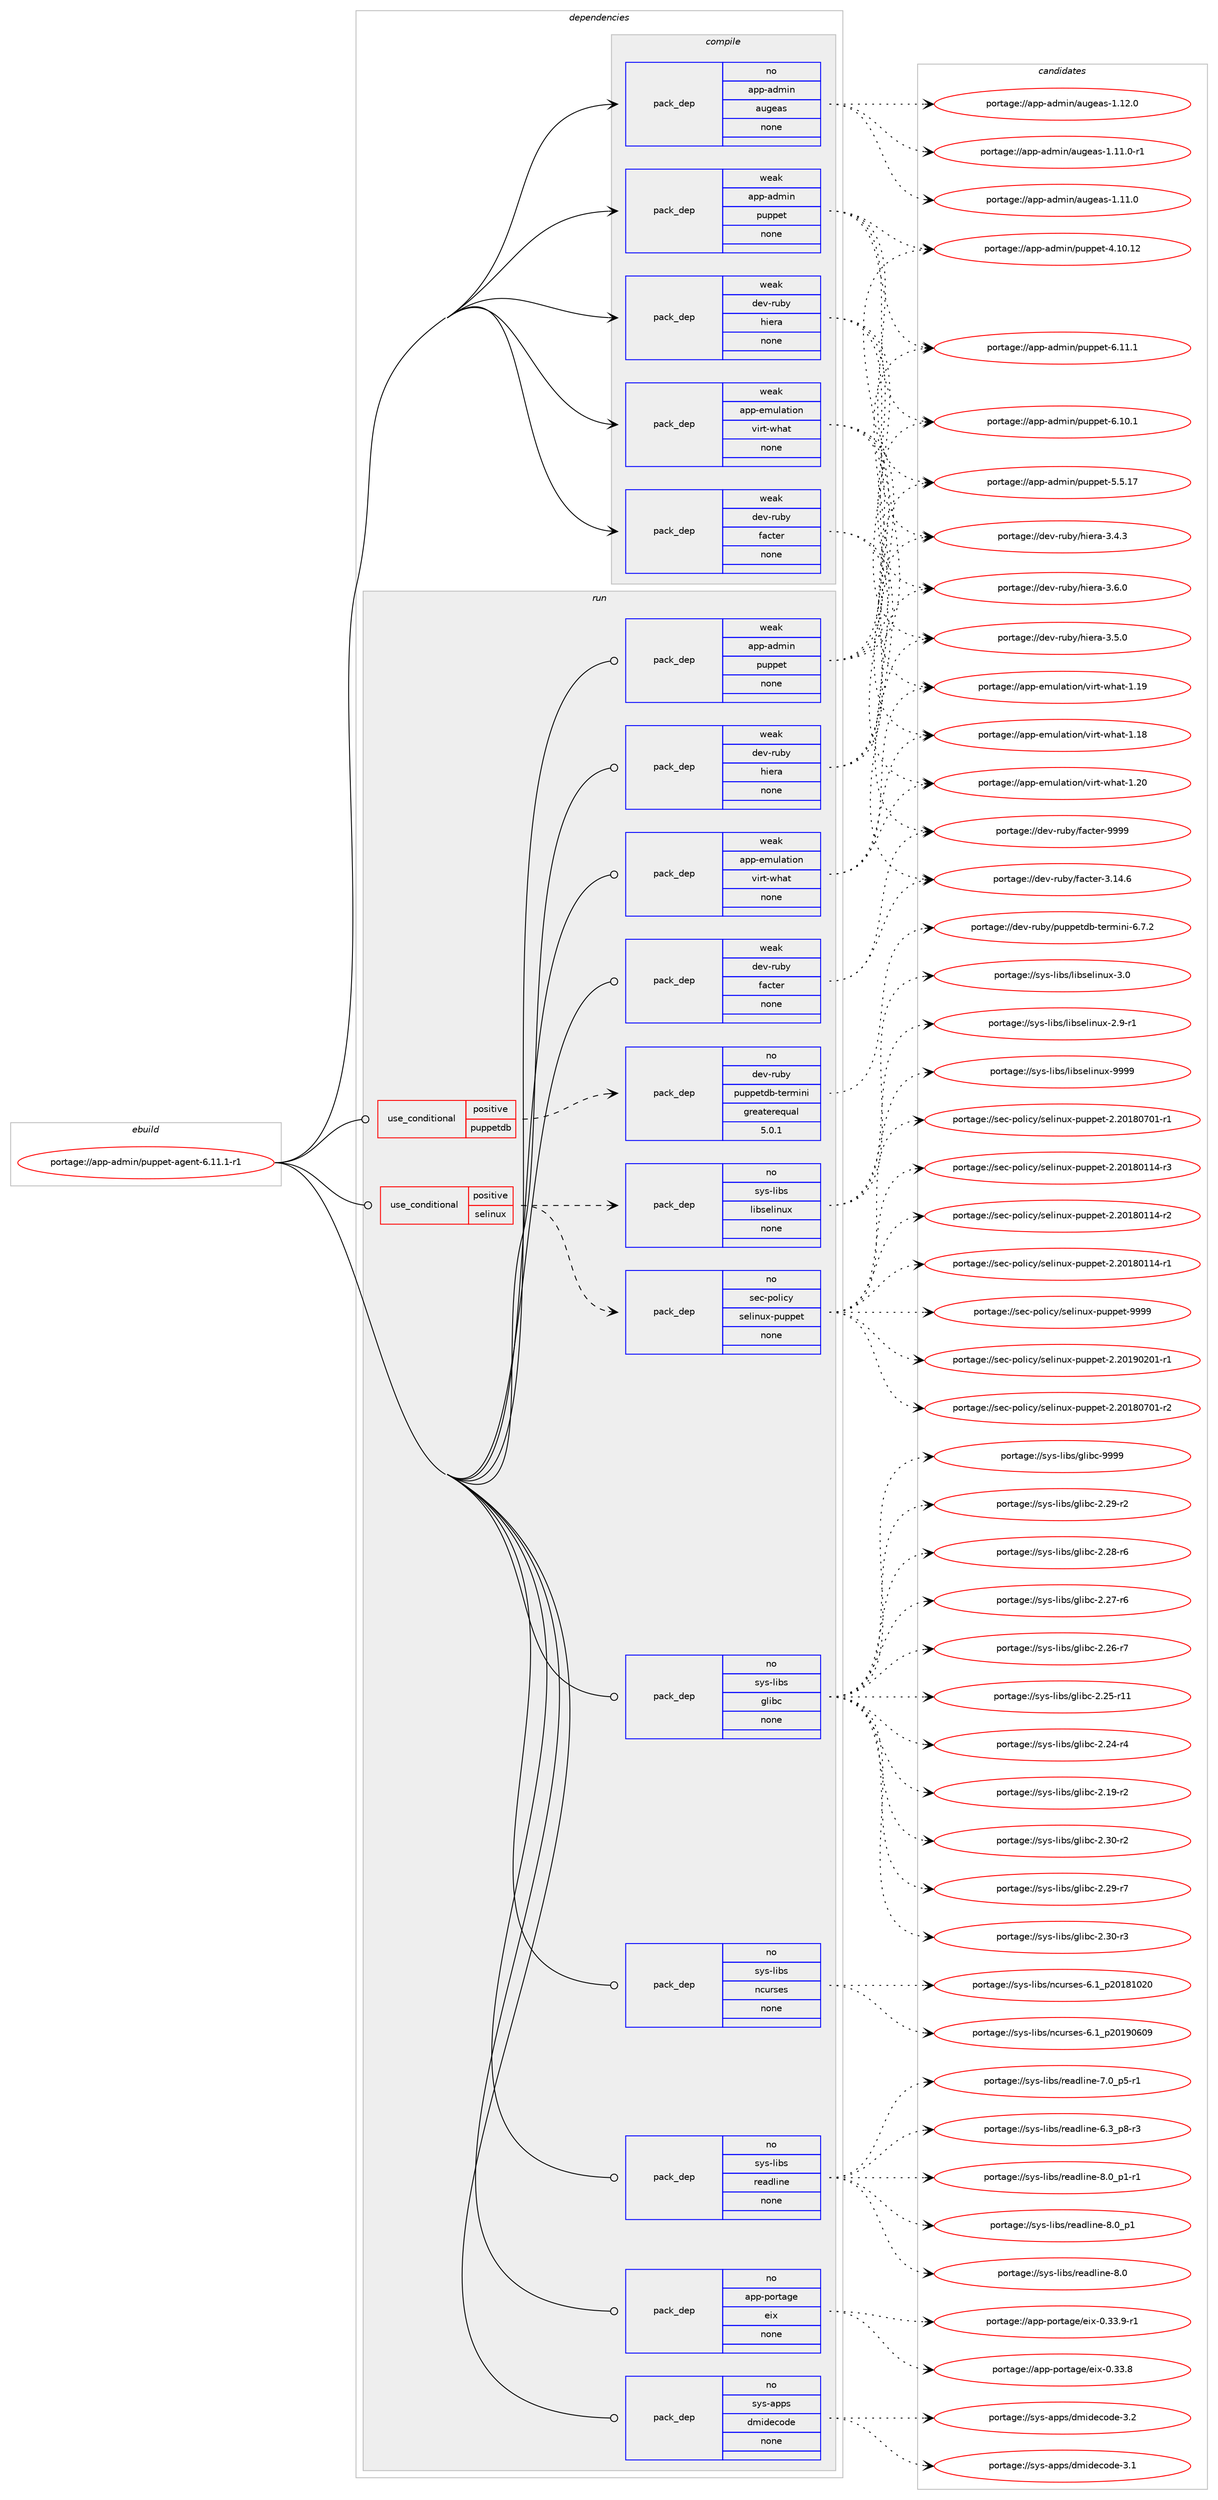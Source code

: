 digraph prolog {

# *************
# Graph options
# *************

newrank=true;
concentrate=true;
compound=true;
graph [rankdir=LR,fontname=Helvetica,fontsize=10,ranksep=1.5];#, ranksep=2.5, nodesep=0.2];
edge  [arrowhead=vee];
node  [fontname=Helvetica,fontsize=10];

# **********
# The ebuild
# **********

subgraph cluster_leftcol {
color=gray;
label=<<i>ebuild</i>>;
id [label="portage://app-admin/puppet-agent-6.11.1-r1", color=red, width=4, href="../app-admin/puppet-agent-6.11.1-r1.svg"];
}

# ****************
# The dependencies
# ****************

subgraph cluster_midcol {
color=gray;
label=<<i>dependencies</i>>;
subgraph cluster_compile {
fillcolor="#eeeeee";
style=filled;
label=<<i>compile</i>>;
subgraph pack490343 {
dependency653604 [label=<<TABLE BORDER="0" CELLBORDER="1" CELLSPACING="0" CELLPADDING="4" WIDTH="220"><TR><TD ROWSPAN="6" CELLPADDING="30">pack_dep</TD></TR><TR><TD WIDTH="110">no</TD></TR><TR><TD>app-admin</TD></TR><TR><TD>augeas</TD></TR><TR><TD>none</TD></TR><TR><TD></TD></TR></TABLE>>, shape=none, color=blue];
}
id:e -> dependency653604:w [weight=20,style="solid",arrowhead="vee"];
subgraph pack490344 {
dependency653605 [label=<<TABLE BORDER="0" CELLBORDER="1" CELLSPACING="0" CELLPADDING="4" WIDTH="220"><TR><TD ROWSPAN="6" CELLPADDING="30">pack_dep</TD></TR><TR><TD WIDTH="110">weak</TD></TR><TR><TD>app-admin</TD></TR><TR><TD>puppet</TD></TR><TR><TD>none</TD></TR><TR><TD></TD></TR></TABLE>>, shape=none, color=blue];
}
id:e -> dependency653605:w [weight=20,style="solid",arrowhead="vee"];
subgraph pack490345 {
dependency653606 [label=<<TABLE BORDER="0" CELLBORDER="1" CELLSPACING="0" CELLPADDING="4" WIDTH="220"><TR><TD ROWSPAN="6" CELLPADDING="30">pack_dep</TD></TR><TR><TD WIDTH="110">weak</TD></TR><TR><TD>app-emulation</TD></TR><TR><TD>virt-what</TD></TR><TR><TD>none</TD></TR><TR><TD></TD></TR></TABLE>>, shape=none, color=blue];
}
id:e -> dependency653606:w [weight=20,style="solid",arrowhead="vee"];
subgraph pack490346 {
dependency653607 [label=<<TABLE BORDER="0" CELLBORDER="1" CELLSPACING="0" CELLPADDING="4" WIDTH="220"><TR><TD ROWSPAN="6" CELLPADDING="30">pack_dep</TD></TR><TR><TD WIDTH="110">weak</TD></TR><TR><TD>dev-ruby</TD></TR><TR><TD>facter</TD></TR><TR><TD>none</TD></TR><TR><TD></TD></TR></TABLE>>, shape=none, color=blue];
}
id:e -> dependency653607:w [weight=20,style="solid",arrowhead="vee"];
subgraph pack490347 {
dependency653608 [label=<<TABLE BORDER="0" CELLBORDER="1" CELLSPACING="0" CELLPADDING="4" WIDTH="220"><TR><TD ROWSPAN="6" CELLPADDING="30">pack_dep</TD></TR><TR><TD WIDTH="110">weak</TD></TR><TR><TD>dev-ruby</TD></TR><TR><TD>hiera</TD></TR><TR><TD>none</TD></TR><TR><TD></TD></TR></TABLE>>, shape=none, color=blue];
}
id:e -> dependency653608:w [weight=20,style="solid",arrowhead="vee"];
}
subgraph cluster_compileandrun {
fillcolor="#eeeeee";
style=filled;
label=<<i>compile and run</i>>;
}
subgraph cluster_run {
fillcolor="#eeeeee";
style=filled;
label=<<i>run</i>>;
subgraph cond154565 {
dependency653609 [label=<<TABLE BORDER="0" CELLBORDER="1" CELLSPACING="0" CELLPADDING="4"><TR><TD ROWSPAN="3" CELLPADDING="10">use_conditional</TD></TR><TR><TD>positive</TD></TR><TR><TD>puppetdb</TD></TR></TABLE>>, shape=none, color=red];
subgraph pack490348 {
dependency653610 [label=<<TABLE BORDER="0" CELLBORDER="1" CELLSPACING="0" CELLPADDING="4" WIDTH="220"><TR><TD ROWSPAN="6" CELLPADDING="30">pack_dep</TD></TR><TR><TD WIDTH="110">no</TD></TR><TR><TD>dev-ruby</TD></TR><TR><TD>puppetdb-termini</TD></TR><TR><TD>greaterequal</TD></TR><TR><TD>5.0.1</TD></TR></TABLE>>, shape=none, color=blue];
}
dependency653609:e -> dependency653610:w [weight=20,style="dashed",arrowhead="vee"];
}
id:e -> dependency653609:w [weight=20,style="solid",arrowhead="odot"];
subgraph cond154566 {
dependency653611 [label=<<TABLE BORDER="0" CELLBORDER="1" CELLSPACING="0" CELLPADDING="4"><TR><TD ROWSPAN="3" CELLPADDING="10">use_conditional</TD></TR><TR><TD>positive</TD></TR><TR><TD>selinux</TD></TR></TABLE>>, shape=none, color=red];
subgraph pack490349 {
dependency653612 [label=<<TABLE BORDER="0" CELLBORDER="1" CELLSPACING="0" CELLPADDING="4" WIDTH="220"><TR><TD ROWSPAN="6" CELLPADDING="30">pack_dep</TD></TR><TR><TD WIDTH="110">no</TD></TR><TR><TD>sys-libs</TD></TR><TR><TD>libselinux</TD></TR><TR><TD>none</TD></TR><TR><TD></TD></TR></TABLE>>, shape=none, color=blue];
}
dependency653611:e -> dependency653612:w [weight=20,style="dashed",arrowhead="vee"];
subgraph pack490350 {
dependency653613 [label=<<TABLE BORDER="0" CELLBORDER="1" CELLSPACING="0" CELLPADDING="4" WIDTH="220"><TR><TD ROWSPAN="6" CELLPADDING="30">pack_dep</TD></TR><TR><TD WIDTH="110">no</TD></TR><TR><TD>sec-policy</TD></TR><TR><TD>selinux-puppet</TD></TR><TR><TD>none</TD></TR><TR><TD></TD></TR></TABLE>>, shape=none, color=blue];
}
dependency653611:e -> dependency653613:w [weight=20,style="dashed",arrowhead="vee"];
}
id:e -> dependency653611:w [weight=20,style="solid",arrowhead="odot"];
subgraph pack490351 {
dependency653614 [label=<<TABLE BORDER="0" CELLBORDER="1" CELLSPACING="0" CELLPADDING="4" WIDTH="220"><TR><TD ROWSPAN="6" CELLPADDING="30">pack_dep</TD></TR><TR><TD WIDTH="110">no</TD></TR><TR><TD>app-portage</TD></TR><TR><TD>eix</TD></TR><TR><TD>none</TD></TR><TR><TD></TD></TR></TABLE>>, shape=none, color=blue];
}
id:e -> dependency653614:w [weight=20,style="solid",arrowhead="odot"];
subgraph pack490352 {
dependency653615 [label=<<TABLE BORDER="0" CELLBORDER="1" CELLSPACING="0" CELLPADDING="4" WIDTH="220"><TR><TD ROWSPAN="6" CELLPADDING="30">pack_dep</TD></TR><TR><TD WIDTH="110">no</TD></TR><TR><TD>sys-apps</TD></TR><TR><TD>dmidecode</TD></TR><TR><TD>none</TD></TR><TR><TD></TD></TR></TABLE>>, shape=none, color=blue];
}
id:e -> dependency653615:w [weight=20,style="solid",arrowhead="odot"];
subgraph pack490353 {
dependency653616 [label=<<TABLE BORDER="0" CELLBORDER="1" CELLSPACING="0" CELLPADDING="4" WIDTH="220"><TR><TD ROWSPAN="6" CELLPADDING="30">pack_dep</TD></TR><TR><TD WIDTH="110">no</TD></TR><TR><TD>sys-libs</TD></TR><TR><TD>glibc</TD></TR><TR><TD>none</TD></TR><TR><TD></TD></TR></TABLE>>, shape=none, color=blue];
}
id:e -> dependency653616:w [weight=20,style="solid",arrowhead="odot"];
subgraph pack490354 {
dependency653617 [label=<<TABLE BORDER="0" CELLBORDER="1" CELLSPACING="0" CELLPADDING="4" WIDTH="220"><TR><TD ROWSPAN="6" CELLPADDING="30">pack_dep</TD></TR><TR><TD WIDTH="110">no</TD></TR><TR><TD>sys-libs</TD></TR><TR><TD>ncurses</TD></TR><TR><TD>none</TD></TR><TR><TD></TD></TR></TABLE>>, shape=none, color=blue];
}
id:e -> dependency653617:w [weight=20,style="solid",arrowhead="odot"];
subgraph pack490355 {
dependency653618 [label=<<TABLE BORDER="0" CELLBORDER="1" CELLSPACING="0" CELLPADDING="4" WIDTH="220"><TR><TD ROWSPAN="6" CELLPADDING="30">pack_dep</TD></TR><TR><TD WIDTH="110">no</TD></TR><TR><TD>sys-libs</TD></TR><TR><TD>readline</TD></TR><TR><TD>none</TD></TR><TR><TD></TD></TR></TABLE>>, shape=none, color=blue];
}
id:e -> dependency653618:w [weight=20,style="solid",arrowhead="odot"];
subgraph pack490356 {
dependency653619 [label=<<TABLE BORDER="0" CELLBORDER="1" CELLSPACING="0" CELLPADDING="4" WIDTH="220"><TR><TD ROWSPAN="6" CELLPADDING="30">pack_dep</TD></TR><TR><TD WIDTH="110">weak</TD></TR><TR><TD>app-admin</TD></TR><TR><TD>puppet</TD></TR><TR><TD>none</TD></TR><TR><TD></TD></TR></TABLE>>, shape=none, color=blue];
}
id:e -> dependency653619:w [weight=20,style="solid",arrowhead="odot"];
subgraph pack490357 {
dependency653620 [label=<<TABLE BORDER="0" CELLBORDER="1" CELLSPACING="0" CELLPADDING="4" WIDTH="220"><TR><TD ROWSPAN="6" CELLPADDING="30">pack_dep</TD></TR><TR><TD WIDTH="110">weak</TD></TR><TR><TD>app-emulation</TD></TR><TR><TD>virt-what</TD></TR><TR><TD>none</TD></TR><TR><TD></TD></TR></TABLE>>, shape=none, color=blue];
}
id:e -> dependency653620:w [weight=20,style="solid",arrowhead="odot"];
subgraph pack490358 {
dependency653621 [label=<<TABLE BORDER="0" CELLBORDER="1" CELLSPACING="0" CELLPADDING="4" WIDTH="220"><TR><TD ROWSPAN="6" CELLPADDING="30">pack_dep</TD></TR><TR><TD WIDTH="110">weak</TD></TR><TR><TD>dev-ruby</TD></TR><TR><TD>facter</TD></TR><TR><TD>none</TD></TR><TR><TD></TD></TR></TABLE>>, shape=none, color=blue];
}
id:e -> dependency653621:w [weight=20,style="solid",arrowhead="odot"];
subgraph pack490359 {
dependency653622 [label=<<TABLE BORDER="0" CELLBORDER="1" CELLSPACING="0" CELLPADDING="4" WIDTH="220"><TR><TD ROWSPAN="6" CELLPADDING="30">pack_dep</TD></TR><TR><TD WIDTH="110">weak</TD></TR><TR><TD>dev-ruby</TD></TR><TR><TD>hiera</TD></TR><TR><TD>none</TD></TR><TR><TD></TD></TR></TABLE>>, shape=none, color=blue];
}
id:e -> dependency653622:w [weight=20,style="solid",arrowhead="odot"];
}
}

# **************
# The candidates
# **************

subgraph cluster_choices {
rank=same;
color=gray;
label=<<i>candidates</i>>;

subgraph choice490343 {
color=black;
nodesep=1;
choice97112112459710010910511047971171031019711545494649504648 [label="portage://app-admin/augeas-1.12.0", color=red, width=4,href="../app-admin/augeas-1.12.0.svg"];
choice971121124597100109105110479711710310197115454946494946484511449 [label="portage://app-admin/augeas-1.11.0-r1", color=red, width=4,href="../app-admin/augeas-1.11.0-r1.svg"];
choice97112112459710010910511047971171031019711545494649494648 [label="portage://app-admin/augeas-1.11.0", color=red, width=4,href="../app-admin/augeas-1.11.0.svg"];
dependency653604:e -> choice97112112459710010910511047971171031019711545494649504648:w [style=dotted,weight="100"];
dependency653604:e -> choice971121124597100109105110479711710310197115454946494946484511449:w [style=dotted,weight="100"];
dependency653604:e -> choice97112112459710010910511047971171031019711545494649494648:w [style=dotted,weight="100"];
}
subgraph choice490344 {
color=black;
nodesep=1;
choice9711211245971001091051104711211711211210111645544649494649 [label="portage://app-admin/puppet-6.11.1", color=red, width=4,href="../app-admin/puppet-6.11.1.svg"];
choice9711211245971001091051104711211711211210111645544649484649 [label="portage://app-admin/puppet-6.10.1", color=red, width=4,href="../app-admin/puppet-6.10.1.svg"];
choice9711211245971001091051104711211711211210111645534653464955 [label="portage://app-admin/puppet-5.5.17", color=red, width=4,href="../app-admin/puppet-5.5.17.svg"];
choice971121124597100109105110471121171121121011164552464948464950 [label="portage://app-admin/puppet-4.10.12", color=red, width=4,href="../app-admin/puppet-4.10.12.svg"];
dependency653605:e -> choice9711211245971001091051104711211711211210111645544649494649:w [style=dotted,weight="100"];
dependency653605:e -> choice9711211245971001091051104711211711211210111645544649484649:w [style=dotted,weight="100"];
dependency653605:e -> choice9711211245971001091051104711211711211210111645534653464955:w [style=dotted,weight="100"];
dependency653605:e -> choice971121124597100109105110471121171121121011164552464948464950:w [style=dotted,weight="100"];
}
subgraph choice490345 {
color=black;
nodesep=1;
choice9711211245101109117108971161051111104711810511411645119104971164549465048 [label="portage://app-emulation/virt-what-1.20", color=red, width=4,href="../app-emulation/virt-what-1.20.svg"];
choice9711211245101109117108971161051111104711810511411645119104971164549464957 [label="portage://app-emulation/virt-what-1.19", color=red, width=4,href="../app-emulation/virt-what-1.19.svg"];
choice9711211245101109117108971161051111104711810511411645119104971164549464956 [label="portage://app-emulation/virt-what-1.18", color=red, width=4,href="../app-emulation/virt-what-1.18.svg"];
dependency653606:e -> choice9711211245101109117108971161051111104711810511411645119104971164549465048:w [style=dotted,weight="100"];
dependency653606:e -> choice9711211245101109117108971161051111104711810511411645119104971164549464957:w [style=dotted,weight="100"];
dependency653606:e -> choice9711211245101109117108971161051111104711810511411645119104971164549464956:w [style=dotted,weight="100"];
}
subgraph choice490346 {
color=black;
nodesep=1;
choice10010111845114117981214710297991161011144557575757 [label="portage://dev-ruby/facter-9999", color=red, width=4,href="../dev-ruby/facter-9999.svg"];
choice100101118451141179812147102979911610111445514649524654 [label="portage://dev-ruby/facter-3.14.6", color=red, width=4,href="../dev-ruby/facter-3.14.6.svg"];
dependency653607:e -> choice10010111845114117981214710297991161011144557575757:w [style=dotted,weight="100"];
dependency653607:e -> choice100101118451141179812147102979911610111445514649524654:w [style=dotted,weight="100"];
}
subgraph choice490347 {
color=black;
nodesep=1;
choice10010111845114117981214710410510111497455146544648 [label="portage://dev-ruby/hiera-3.6.0", color=red, width=4,href="../dev-ruby/hiera-3.6.0.svg"];
choice10010111845114117981214710410510111497455146534648 [label="portage://dev-ruby/hiera-3.5.0", color=red, width=4,href="../dev-ruby/hiera-3.5.0.svg"];
choice10010111845114117981214710410510111497455146524651 [label="portage://dev-ruby/hiera-3.4.3", color=red, width=4,href="../dev-ruby/hiera-3.4.3.svg"];
dependency653608:e -> choice10010111845114117981214710410510111497455146544648:w [style=dotted,weight="100"];
dependency653608:e -> choice10010111845114117981214710410510111497455146534648:w [style=dotted,weight="100"];
dependency653608:e -> choice10010111845114117981214710410510111497455146524651:w [style=dotted,weight="100"];
}
subgraph choice490348 {
color=black;
nodesep=1;
choice1001011184511411798121471121171121121011161009845116101114109105110105455446554650 [label="portage://dev-ruby/puppetdb-termini-6.7.2", color=red, width=4,href="../dev-ruby/puppetdb-termini-6.7.2.svg"];
dependency653610:e -> choice1001011184511411798121471121171121121011161009845116101114109105110105455446554650:w [style=dotted,weight="100"];
}
subgraph choice490349 {
color=black;
nodesep=1;
choice115121115451081059811547108105981151011081051101171204557575757 [label="portage://sys-libs/libselinux-9999", color=red, width=4,href="../sys-libs/libselinux-9999.svg"];
choice1151211154510810598115471081059811510110810511011712045514648 [label="portage://sys-libs/libselinux-3.0", color=red, width=4,href="../sys-libs/libselinux-3.0.svg"];
choice11512111545108105981154710810598115101108105110117120455046574511449 [label="portage://sys-libs/libselinux-2.9-r1", color=red, width=4,href="../sys-libs/libselinux-2.9-r1.svg"];
dependency653612:e -> choice115121115451081059811547108105981151011081051101171204557575757:w [style=dotted,weight="100"];
dependency653612:e -> choice1151211154510810598115471081059811510110810511011712045514648:w [style=dotted,weight="100"];
dependency653612:e -> choice11512111545108105981154710810598115101108105110117120455046574511449:w [style=dotted,weight="100"];
}
subgraph choice490350 {
color=black;
nodesep=1;
choice11510199451121111081059912147115101108105110117120451121171121121011164557575757 [label="portage://sec-policy/selinux-puppet-9999", color=red, width=4,href="../sec-policy/selinux-puppet-9999.svg"];
choice115101994511211110810599121471151011081051101171204511211711211210111645504650484957485048494511449 [label="portage://sec-policy/selinux-puppet-2.20190201-r1", color=red, width=4,href="../sec-policy/selinux-puppet-2.20190201-r1.svg"];
choice115101994511211110810599121471151011081051101171204511211711211210111645504650484956485548494511450 [label="portage://sec-policy/selinux-puppet-2.20180701-r2", color=red, width=4,href="../sec-policy/selinux-puppet-2.20180701-r2.svg"];
choice115101994511211110810599121471151011081051101171204511211711211210111645504650484956485548494511449 [label="portage://sec-policy/selinux-puppet-2.20180701-r1", color=red, width=4,href="../sec-policy/selinux-puppet-2.20180701-r1.svg"];
choice115101994511211110810599121471151011081051101171204511211711211210111645504650484956484949524511451 [label="portage://sec-policy/selinux-puppet-2.20180114-r3", color=red, width=4,href="../sec-policy/selinux-puppet-2.20180114-r3.svg"];
choice115101994511211110810599121471151011081051101171204511211711211210111645504650484956484949524511450 [label="portage://sec-policy/selinux-puppet-2.20180114-r2", color=red, width=4,href="../sec-policy/selinux-puppet-2.20180114-r2.svg"];
choice115101994511211110810599121471151011081051101171204511211711211210111645504650484956484949524511449 [label="portage://sec-policy/selinux-puppet-2.20180114-r1", color=red, width=4,href="../sec-policy/selinux-puppet-2.20180114-r1.svg"];
dependency653613:e -> choice11510199451121111081059912147115101108105110117120451121171121121011164557575757:w [style=dotted,weight="100"];
dependency653613:e -> choice115101994511211110810599121471151011081051101171204511211711211210111645504650484957485048494511449:w [style=dotted,weight="100"];
dependency653613:e -> choice115101994511211110810599121471151011081051101171204511211711211210111645504650484956485548494511450:w [style=dotted,weight="100"];
dependency653613:e -> choice115101994511211110810599121471151011081051101171204511211711211210111645504650484956485548494511449:w [style=dotted,weight="100"];
dependency653613:e -> choice115101994511211110810599121471151011081051101171204511211711211210111645504650484956484949524511451:w [style=dotted,weight="100"];
dependency653613:e -> choice115101994511211110810599121471151011081051101171204511211711211210111645504650484956484949524511450:w [style=dotted,weight="100"];
dependency653613:e -> choice115101994511211110810599121471151011081051101171204511211711211210111645504650484956484949524511449:w [style=dotted,weight="100"];
}
subgraph choice490351 {
color=black;
nodesep=1;
choice97112112451121111141169710310147101105120454846515146574511449 [label="portage://app-portage/eix-0.33.9-r1", color=red, width=4,href="../app-portage/eix-0.33.9-r1.svg"];
choice9711211245112111114116971031014710110512045484651514656 [label="portage://app-portage/eix-0.33.8", color=red, width=4,href="../app-portage/eix-0.33.8.svg"];
dependency653614:e -> choice97112112451121111141169710310147101105120454846515146574511449:w [style=dotted,weight="100"];
dependency653614:e -> choice9711211245112111114116971031014710110512045484651514656:w [style=dotted,weight="100"];
}
subgraph choice490352 {
color=black;
nodesep=1;
choice1151211154597112112115471001091051001019911110010145514650 [label="portage://sys-apps/dmidecode-3.2", color=red, width=4,href="../sys-apps/dmidecode-3.2.svg"];
choice1151211154597112112115471001091051001019911110010145514649 [label="portage://sys-apps/dmidecode-3.1", color=red, width=4,href="../sys-apps/dmidecode-3.1.svg"];
dependency653615:e -> choice1151211154597112112115471001091051001019911110010145514650:w [style=dotted,weight="100"];
dependency653615:e -> choice1151211154597112112115471001091051001019911110010145514649:w [style=dotted,weight="100"];
}
subgraph choice490353 {
color=black;
nodesep=1;
choice11512111545108105981154710310810598994557575757 [label="portage://sys-libs/glibc-9999", color=red, width=4,href="../sys-libs/glibc-9999.svg"];
choice115121115451081059811547103108105989945504651484511451 [label="portage://sys-libs/glibc-2.30-r3", color=red, width=4,href="../sys-libs/glibc-2.30-r3.svg"];
choice115121115451081059811547103108105989945504651484511450 [label="portage://sys-libs/glibc-2.30-r2", color=red, width=4,href="../sys-libs/glibc-2.30-r2.svg"];
choice115121115451081059811547103108105989945504650574511455 [label="portage://sys-libs/glibc-2.29-r7", color=red, width=4,href="../sys-libs/glibc-2.29-r7.svg"];
choice115121115451081059811547103108105989945504650574511450 [label="portage://sys-libs/glibc-2.29-r2", color=red, width=4,href="../sys-libs/glibc-2.29-r2.svg"];
choice115121115451081059811547103108105989945504650564511454 [label="portage://sys-libs/glibc-2.28-r6", color=red, width=4,href="../sys-libs/glibc-2.28-r6.svg"];
choice115121115451081059811547103108105989945504650554511454 [label="portage://sys-libs/glibc-2.27-r6", color=red, width=4,href="../sys-libs/glibc-2.27-r6.svg"];
choice115121115451081059811547103108105989945504650544511455 [label="portage://sys-libs/glibc-2.26-r7", color=red, width=4,href="../sys-libs/glibc-2.26-r7.svg"];
choice11512111545108105981154710310810598994550465053451144949 [label="portage://sys-libs/glibc-2.25-r11", color=red, width=4,href="../sys-libs/glibc-2.25-r11.svg"];
choice115121115451081059811547103108105989945504650524511452 [label="portage://sys-libs/glibc-2.24-r4", color=red, width=4,href="../sys-libs/glibc-2.24-r4.svg"];
choice115121115451081059811547103108105989945504649574511450 [label="portage://sys-libs/glibc-2.19-r2", color=red, width=4,href="../sys-libs/glibc-2.19-r2.svg"];
dependency653616:e -> choice11512111545108105981154710310810598994557575757:w [style=dotted,weight="100"];
dependency653616:e -> choice115121115451081059811547103108105989945504651484511451:w [style=dotted,weight="100"];
dependency653616:e -> choice115121115451081059811547103108105989945504651484511450:w [style=dotted,weight="100"];
dependency653616:e -> choice115121115451081059811547103108105989945504650574511455:w [style=dotted,weight="100"];
dependency653616:e -> choice115121115451081059811547103108105989945504650574511450:w [style=dotted,weight="100"];
dependency653616:e -> choice115121115451081059811547103108105989945504650564511454:w [style=dotted,weight="100"];
dependency653616:e -> choice115121115451081059811547103108105989945504650554511454:w [style=dotted,weight="100"];
dependency653616:e -> choice115121115451081059811547103108105989945504650544511455:w [style=dotted,weight="100"];
dependency653616:e -> choice11512111545108105981154710310810598994550465053451144949:w [style=dotted,weight="100"];
dependency653616:e -> choice115121115451081059811547103108105989945504650524511452:w [style=dotted,weight="100"];
dependency653616:e -> choice115121115451081059811547103108105989945504649574511450:w [style=dotted,weight="100"];
}
subgraph choice490354 {
color=black;
nodesep=1;
choice1151211154510810598115471109911711411510111545544649951125048495748544857 [label="portage://sys-libs/ncurses-6.1_p20190609", color=red, width=4,href="../sys-libs/ncurses-6.1_p20190609.svg"];
choice1151211154510810598115471109911711411510111545544649951125048495649485048 [label="portage://sys-libs/ncurses-6.1_p20181020", color=red, width=4,href="../sys-libs/ncurses-6.1_p20181020.svg"];
dependency653617:e -> choice1151211154510810598115471109911711411510111545544649951125048495748544857:w [style=dotted,weight="100"];
dependency653617:e -> choice1151211154510810598115471109911711411510111545544649951125048495649485048:w [style=dotted,weight="100"];
}
subgraph choice490355 {
color=black;
nodesep=1;
choice115121115451081059811547114101971001081051101014556464895112494511449 [label="portage://sys-libs/readline-8.0_p1-r1", color=red, width=4,href="../sys-libs/readline-8.0_p1-r1.svg"];
choice11512111545108105981154711410197100108105110101455646489511249 [label="portage://sys-libs/readline-8.0_p1", color=red, width=4,href="../sys-libs/readline-8.0_p1.svg"];
choice1151211154510810598115471141019710010810511010145564648 [label="portage://sys-libs/readline-8.0", color=red, width=4,href="../sys-libs/readline-8.0.svg"];
choice115121115451081059811547114101971001081051101014555464895112534511449 [label="portage://sys-libs/readline-7.0_p5-r1", color=red, width=4,href="../sys-libs/readline-7.0_p5-r1.svg"];
choice115121115451081059811547114101971001081051101014554465195112564511451 [label="portage://sys-libs/readline-6.3_p8-r3", color=red, width=4,href="../sys-libs/readline-6.3_p8-r3.svg"];
dependency653618:e -> choice115121115451081059811547114101971001081051101014556464895112494511449:w [style=dotted,weight="100"];
dependency653618:e -> choice11512111545108105981154711410197100108105110101455646489511249:w [style=dotted,weight="100"];
dependency653618:e -> choice1151211154510810598115471141019710010810511010145564648:w [style=dotted,weight="100"];
dependency653618:e -> choice115121115451081059811547114101971001081051101014555464895112534511449:w [style=dotted,weight="100"];
dependency653618:e -> choice115121115451081059811547114101971001081051101014554465195112564511451:w [style=dotted,weight="100"];
}
subgraph choice490356 {
color=black;
nodesep=1;
choice9711211245971001091051104711211711211210111645544649494649 [label="portage://app-admin/puppet-6.11.1", color=red, width=4,href="../app-admin/puppet-6.11.1.svg"];
choice9711211245971001091051104711211711211210111645544649484649 [label="portage://app-admin/puppet-6.10.1", color=red, width=4,href="../app-admin/puppet-6.10.1.svg"];
choice9711211245971001091051104711211711211210111645534653464955 [label="portage://app-admin/puppet-5.5.17", color=red, width=4,href="../app-admin/puppet-5.5.17.svg"];
choice971121124597100109105110471121171121121011164552464948464950 [label="portage://app-admin/puppet-4.10.12", color=red, width=4,href="../app-admin/puppet-4.10.12.svg"];
dependency653619:e -> choice9711211245971001091051104711211711211210111645544649494649:w [style=dotted,weight="100"];
dependency653619:e -> choice9711211245971001091051104711211711211210111645544649484649:w [style=dotted,weight="100"];
dependency653619:e -> choice9711211245971001091051104711211711211210111645534653464955:w [style=dotted,weight="100"];
dependency653619:e -> choice971121124597100109105110471121171121121011164552464948464950:w [style=dotted,weight="100"];
}
subgraph choice490357 {
color=black;
nodesep=1;
choice9711211245101109117108971161051111104711810511411645119104971164549465048 [label="portage://app-emulation/virt-what-1.20", color=red, width=4,href="../app-emulation/virt-what-1.20.svg"];
choice9711211245101109117108971161051111104711810511411645119104971164549464957 [label="portage://app-emulation/virt-what-1.19", color=red, width=4,href="../app-emulation/virt-what-1.19.svg"];
choice9711211245101109117108971161051111104711810511411645119104971164549464956 [label="portage://app-emulation/virt-what-1.18", color=red, width=4,href="../app-emulation/virt-what-1.18.svg"];
dependency653620:e -> choice9711211245101109117108971161051111104711810511411645119104971164549465048:w [style=dotted,weight="100"];
dependency653620:e -> choice9711211245101109117108971161051111104711810511411645119104971164549464957:w [style=dotted,weight="100"];
dependency653620:e -> choice9711211245101109117108971161051111104711810511411645119104971164549464956:w [style=dotted,weight="100"];
}
subgraph choice490358 {
color=black;
nodesep=1;
choice10010111845114117981214710297991161011144557575757 [label="portage://dev-ruby/facter-9999", color=red, width=4,href="../dev-ruby/facter-9999.svg"];
choice100101118451141179812147102979911610111445514649524654 [label="portage://dev-ruby/facter-3.14.6", color=red, width=4,href="../dev-ruby/facter-3.14.6.svg"];
dependency653621:e -> choice10010111845114117981214710297991161011144557575757:w [style=dotted,weight="100"];
dependency653621:e -> choice100101118451141179812147102979911610111445514649524654:w [style=dotted,weight="100"];
}
subgraph choice490359 {
color=black;
nodesep=1;
choice10010111845114117981214710410510111497455146544648 [label="portage://dev-ruby/hiera-3.6.0", color=red, width=4,href="../dev-ruby/hiera-3.6.0.svg"];
choice10010111845114117981214710410510111497455146534648 [label="portage://dev-ruby/hiera-3.5.0", color=red, width=4,href="../dev-ruby/hiera-3.5.0.svg"];
choice10010111845114117981214710410510111497455146524651 [label="portage://dev-ruby/hiera-3.4.3", color=red, width=4,href="../dev-ruby/hiera-3.4.3.svg"];
dependency653622:e -> choice10010111845114117981214710410510111497455146544648:w [style=dotted,weight="100"];
dependency653622:e -> choice10010111845114117981214710410510111497455146534648:w [style=dotted,weight="100"];
dependency653622:e -> choice10010111845114117981214710410510111497455146524651:w [style=dotted,weight="100"];
}
}

}
